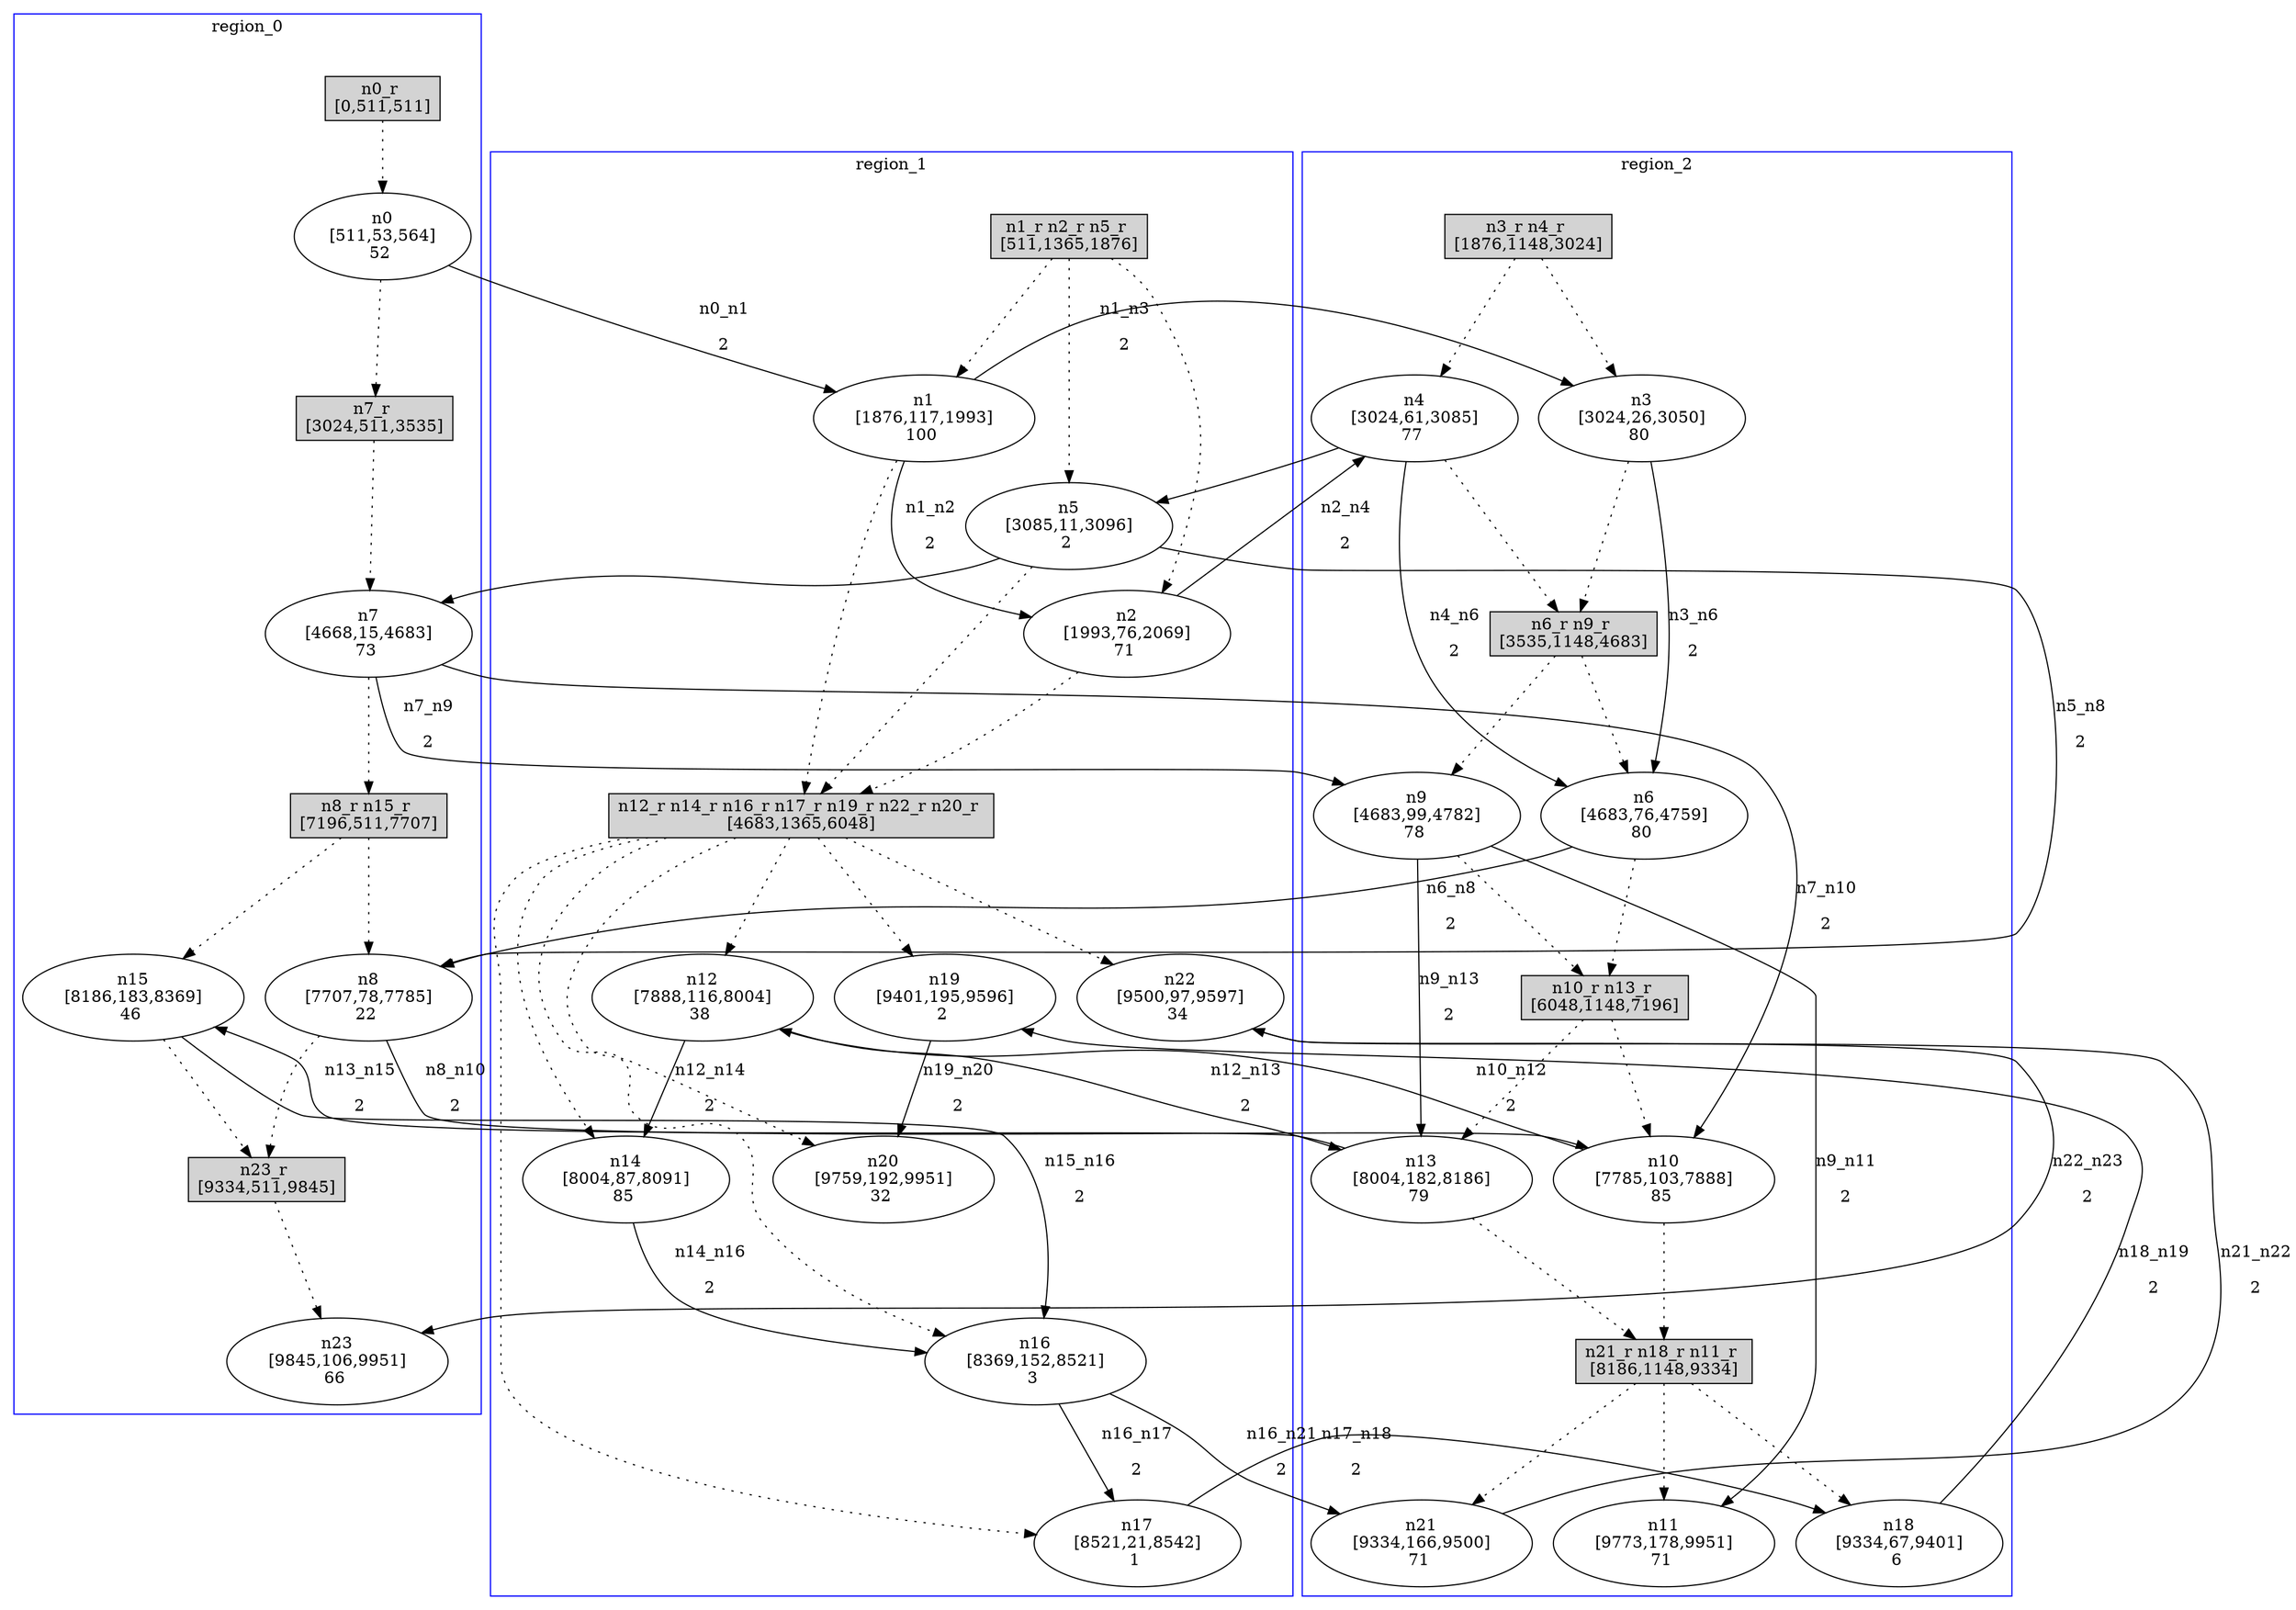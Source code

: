 //3-LSsolveMIPnSolStatus 9.
//4-SL 9951.
//5-LSsolveMIPsolveTime(double) 1800.01.
//6-reconfigurateNum(int) 10.
//7-reconfigurateTime(int) 9366.
digraph test_0 {
	size="28,40";
	subgraph cluster0 {
		stytle=filled;
		color=blue;
		label=region_0;
		reconfNode_0_1 [ shape = box, style = filled, label = "n0_r \n[0,511,511]" ];
		n0 [ label="n0\n[511,53,564]\n52 " ];
		reconfNode_0_1 -> n0 [ style = dotted ];
		n0 -> reconfNode_0_2 [ style = dotted ];
		reconfNode_0_2 [ shape = box, style = filled, label = "n7_r \n[3024,511,3535]" ];
		n7 [ label="n7\n[4668,15,4683]\n73 " ];
		reconfNode_0_2 -> n7 [ style = dotted ];
		n7 -> reconfNode_0_3 [ style = dotted ];
		reconfNode_0_3 [ shape = box, style = filled, label = "n8_r n15_r \n[7196,511,7707]" ];
		n8 [ label="n8\n[7707,78,7785]\n22 " ];
		n15 [ label="n15\n[8186,183,8369]\n46 " ];
		reconfNode_0_3 -> n8 [ style = dotted ];
		reconfNode_0_3 -> n15 [ style = dotted ];
		n8 -> reconfNode_0_4 [ style = dotted ];
		n15 -> reconfNode_0_4 [ style = dotted ];
		reconfNode_0_4 [ shape = box, style = filled, label = "n23_r \n[9334,511,9845]" ];
		n23 [ label="n23\n[9845,106,9951]\n66 " ];
		reconfNode_0_4 -> n23 [ style = dotted ];
	}
	subgraph cluster1 {
		stytle=filled;
		color=blue;
		label=region_1;
		reconfNode_1_1 [ shape = box, style = filled, label = "n1_r n2_r n5_r \n[511,1365,1876]" ];
		n1 [ label="n1\n[1876,117,1993]\n100 " ];
		n2 [ label="n2\n[1993,76,2069]\n71 " ];
		n5 [ label="n5\n[3085,11,3096]\n2 " ];
		reconfNode_1_1 -> n1 [ style = dotted ];
		reconfNode_1_1 -> n2 [ style = dotted ];
		reconfNode_1_1 -> n5 [ style = dotted ];
		n1 -> reconfNode_1_2 [ style = dotted ];
		n2 -> reconfNode_1_2 [ style = dotted ];
		n5 -> reconfNode_1_2 [ style = dotted ];
		reconfNode_1_2 [ shape = box, style = filled, label = "n12_r n14_r n16_r n17_r n19_r n22_r n20_r \n[4683,1365,6048]" ];
		n12 [ label="n12\n[7888,116,8004]\n38 " ];
		n14 [ label="n14\n[8004,87,8091]\n85 " ];
		n16 [ label="n16\n[8369,152,8521]\n3 " ];
		n17 [ label="n17\n[8521,21,8542]\n1 " ];
		n19 [ label="n19\n[9401,195,9596]\n2 " ];
		n22 [ label="n22\n[9500,97,9597]\n34 " ];
		n20 [ label="n20\n[9759,192,9951]\n32 " ];
		reconfNode_1_2 -> n12 [ style = dotted ];
		reconfNode_1_2 -> n14 [ style = dotted ];
		reconfNode_1_2 -> n16 [ style = dotted ];
		reconfNode_1_2 -> n17 [ style = dotted ];
		reconfNode_1_2 -> n19 [ style = dotted ];
		reconfNode_1_2 -> n22 [ style = dotted ];
		reconfNode_1_2 -> n20 [ style = dotted ];
	}
	subgraph cluster2 {
		stytle=filled;
		color=blue;
		label=region_2;
		reconfNode_2_1 [ shape = box, style = filled, label = "n3_r n4_r \n[1876,1148,3024]" ];
		n3 [ label="n3\n[3024,26,3050]\n80 " ];
		n4 [ label="n4\n[3024,61,3085]\n77 " ];
		reconfNode_2_1 -> n3 [ style = dotted ];
		reconfNode_2_1 -> n4 [ style = dotted ];
		n3 -> reconfNode_2_2 [ style = dotted ];
		n4 -> reconfNode_2_2 [ style = dotted ];
		reconfNode_2_2 [ shape = box, style = filled, label = "n6_r n9_r \n[3535,1148,4683]" ];
		n6 [ label="n6\n[4683,76,4759]\n80 " ];
		n9 [ label="n9\n[4683,99,4782]\n78 " ];
		reconfNode_2_2 -> n6 [ style = dotted ];
		reconfNode_2_2 -> n9 [ style = dotted ];
		n6 -> reconfNode_2_3 [ style = dotted ];
		n9 -> reconfNode_2_3 [ style = dotted ];
		reconfNode_2_3 [ shape = box, style = filled, label = "n10_r n13_r \n[6048,1148,7196]" ];
		n10 [ label="n10\n[7785,103,7888]\n85 " ];
		n13 [ label="n13\n[8004,182,8186]\n79 " ];
		reconfNode_2_3 -> n10 [ style = dotted ];
		reconfNode_2_3 -> n13 [ style = dotted ];
		n10 -> reconfNode_2_4 [ style = dotted ];
		n13 -> reconfNode_2_4 [ style = dotted ];
		reconfNode_2_4 [ shape = box, style = filled, label = "n21_r n18_r n11_r \n[8186,1148,9334]" ];
		n21 [ label="n21\n[9334,166,9500]\n71 " ];
		n18 [ label="n18\n[9334,67,9401]\n6 " ];
		n11 [ label="n11\n[9773,178,9951]\n71 " ];
		reconfNode_2_4 -> n21 [ style = dotted ];
		reconfNode_2_4 -> n18 [ style = dotted ];
		reconfNode_2_4 -> n11 [ style = dotted ];
	}
	n0 -> n1 [ label="n0_n1\n2" ];
	n1 -> n2 [ label="n1_n2\n2" ];
	n1 -> n3 [ label="n1_n3\n2" ];
	n2 -> n4 [ label="n2_n4\n2" ];
	n3 -> n6 [ label="n3_n6\n2" ];
	n4 -> n5 [ label="n4_n5\n2" ];
	n4 -> n6 [ label="n4_n6\n2" ];
	n6 -> n8 [ label="n6_n8\n2" ];
	n5 -> n7 [ label="n5_n7\n2" ];
	n5 -> n8 [ label="n5_n8\n2" ];
	n7 -> n9 [ label="n7_n9\n2" ];
	n7 -> n10 [ label="n7_n10\n2" ];
	n8 -> n10 [ label="n8_n10\n2" ];
	n9 -> n11 [ label="n9_n11\n2" ];
	n9 -> n13 [ label="n9_n13\n2" ];
	n10 -> n12 [ label="n10_n12\n2" ];
	n13 -> n15 [ label="n13_n15\n2" ];
	n12 -> n13 [ label="n12_n13\n2" ];
	n12 -> n14 [ label="n12_n14\n2" ];
	n14 -> n16 [ label="n14_n16\n2" ];
	n15 -> n16 [ label="n15_n16\n2" ];
	n16 -> n17 [ label="n16_n17\n2" ];
	n16 -> n21 [ label="n16_n21\n2" ];
	n17 -> n18 [ label="n17_n18\n2" ];
	n21 -> n22 [ label="n21_n22\n2" ];
	n18 -> n19 [ label="n18_n19\n2" ];
	n19 -> n20 [ label="n19_n20\n2" ];
	n22 -> n23 [ label="n22_n23\n2" ];
}
